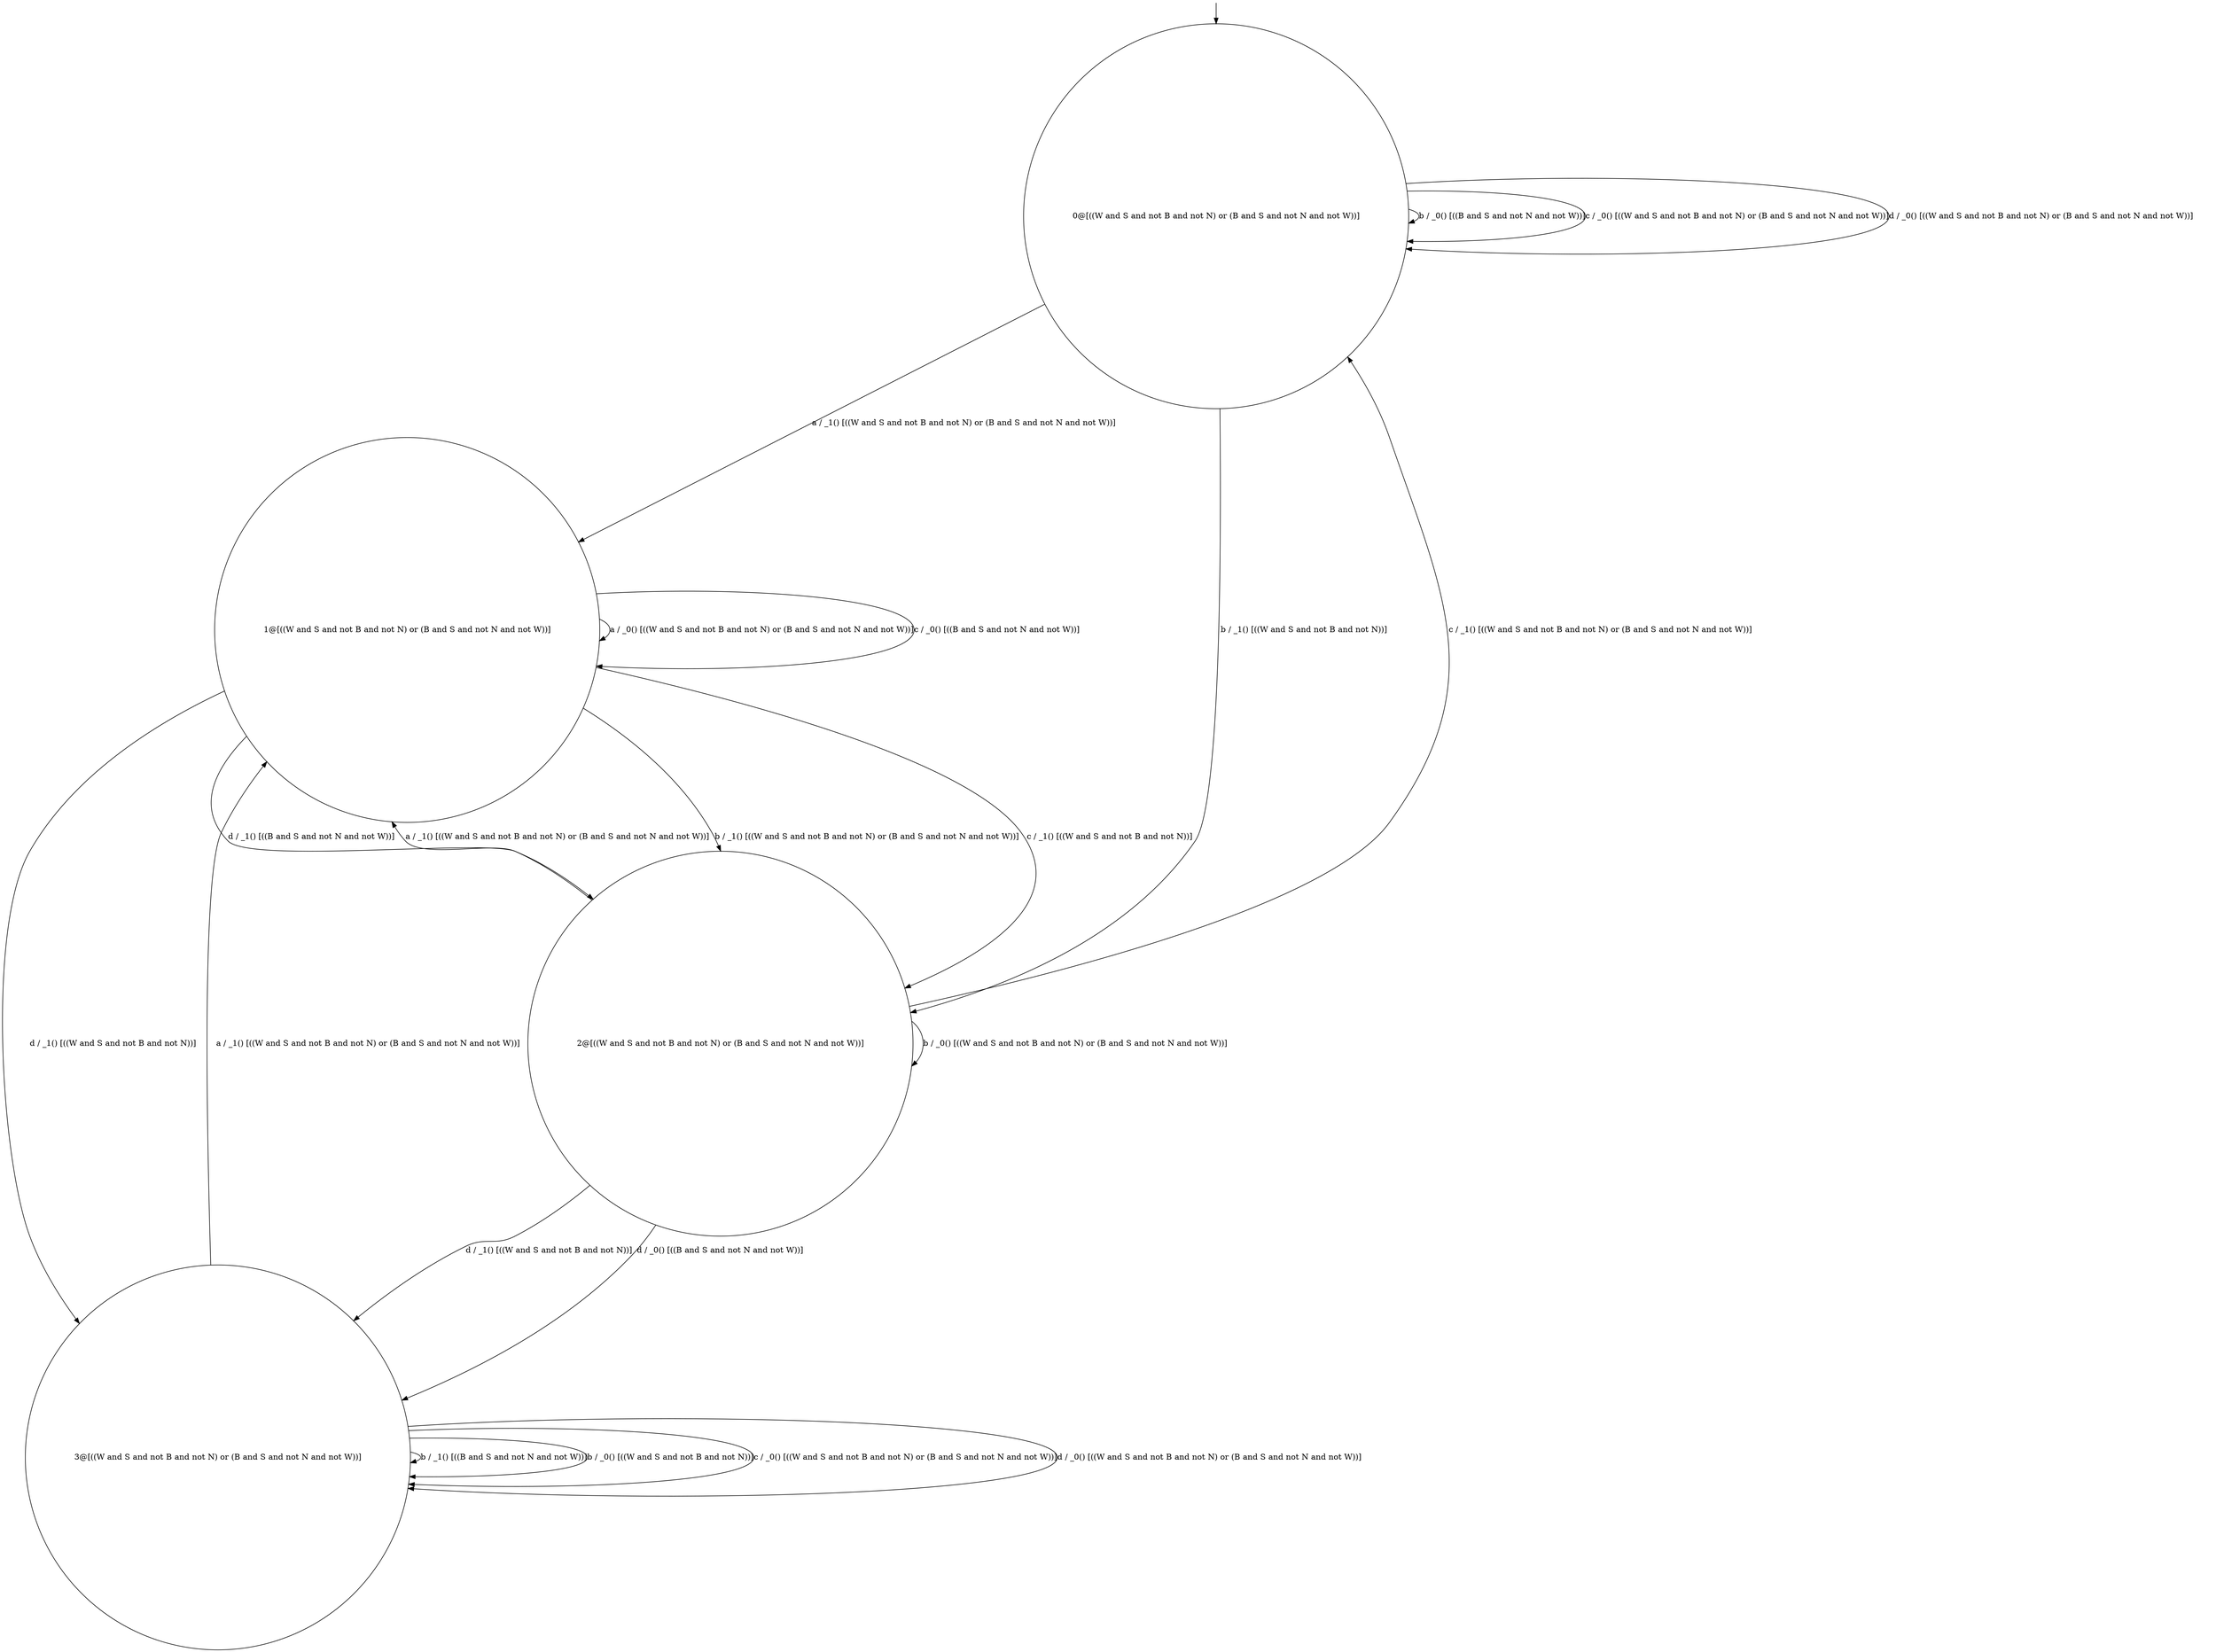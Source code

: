 digraph g {
	edge [lblstyle="above, sloped"];
	s0 [shape="circle" label="0@[((W and S and not B and not N) or (B and S and not N and not W))]"];
	s1 [shape="circle" label="1@[((W and S and not B and not N) or (B and S and not N and not W))]"];
	s2 [shape="circle" label="2@[((W and S and not B and not N) or (B and S and not N and not W))]"];
	s3 [shape="circle" label="3@[((W and S and not B and not N) or (B and S and not N and not W))]"];
	s0 -> s1 [label="a / _1() [((W and S and not B and not N) or (B and S and not N and not W))]"];
	s0 -> s2 [label="b / _1() [((W and S and not B and not N))]"];
	s0 -> s0 [label="b / _0() [((B and S and not N and not W))]"];
	s0 -> s0 [label="c / _0() [((W and S and not B and not N) or (B and S and not N and not W))]"];
	s0 -> s0 [label="d / _0() [((W and S and not B and not N) or (B and S and not N and not W))]"];
	s1 -> s1 [label="a / _0() [((W and S and not B and not N) or (B and S and not N and not W))]"];
	s1 -> s2 [label="b / _1() [((W and S and not B and not N) or (B and S and not N and not W))]"];
	s1 -> s2 [label="c / _1() [((W and S and not B and not N))]"];
	s1 -> s1 [label="c / _0() [((B and S and not N and not W))]"];
	s1 -> s3 [label="d / _1() [((W and S and not B and not N))]"];
	s1 -> s2 [label="d / _1() [((B and S and not N and not W))]"];
	s2 -> s1 [label="a / _1() [((W and S and not B and not N) or (B and S and not N and not W))]"];
	s2 -> s2 [label="b / _0() [((W and S and not B and not N) or (B and S and not N and not W))]"];
	s2 -> s0 [label="c / _1() [((W and S and not B and not N) or (B and S and not N and not W))]"];
	s2 -> s3 [label="d / _1() [((W and S and not B and not N))]"];
	s2 -> s3 [label="d / _0() [((B and S and not N and not W))]"];
	s3 -> s1 [label="a / _1() [((W and S and not B and not N) or (B and S and not N and not W))]"];
	s3 -> s3 [label="b / _1() [((B and S and not N and not W))]"];
	s3 -> s3 [label="b / _0() [((W and S and not B and not N))]"];
	s3 -> s3 [label="c / _0() [((W and S and not B and not N) or (B and S and not N and not W))]"];
	s3 -> s3 [label="d / _0() [((W and S and not B and not N) or (B and S and not N and not W))]"];
	__start0 [label="" shape="none" width="0" height="0"];
	__start0 -> s0;
}